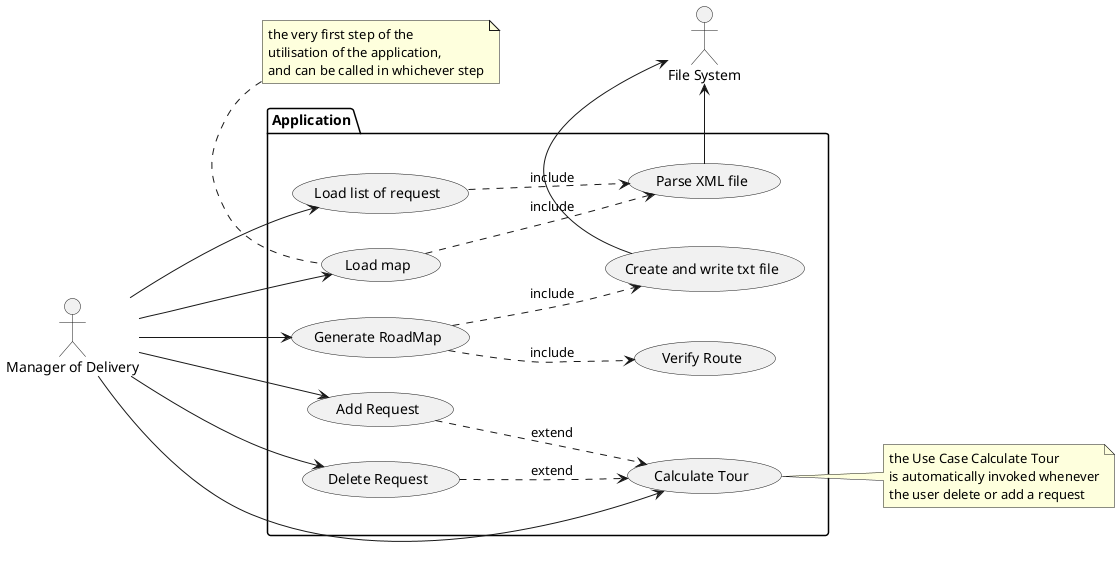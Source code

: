 
@startuml


left to right direction

:Manager of Delivery: as User
:File System: as fs

package Application {
    usecase "Load map" as LoadMap
    usecase "Load list of request" as LoadRequests
    usecase "Calculate Tour" as CalculateTour
    usecase "Generate RoadMap" as GenerateRoadMap
    usecase "Verify Route" as VerifyRoute
    usecase "Add Request" as AddRequest
    usecase "Delete Request" as DeleteRequest

    usecase "Parse XML file" as ParseXML
    usecase "Create and write txt file" as WriteTXT

    LoadMap ..> ParseXML : include
    LoadRequests ..> ParseXML : include
    GenerateRoadMap ..> WriteTXT : include
    GenerateRoadMap ..> VerifyRoute : include

    AddRequest ..> CalculateTour : extend
    DeleteRequest ..> CalculateTour : extend
}
    User -[hidden]->Application
    User ---> LoadMap
    User --> LoadRequests
    User --> CalculateTour
    User --> GenerateRoadMap
    User --> AddRequest
    User --> DeleteRequest


'    Application -[hidden]> fs
    ParseXML -> fs
    WriteTXT -> fs


note right of CalculateTour
the Use Case Calculate Tour
is automatically invoked whenever
the user delete or add a request
end note

note top of LoadMap
the very first step of the
utilisation of the application,
and can be called in whichever step
end note

@enduml